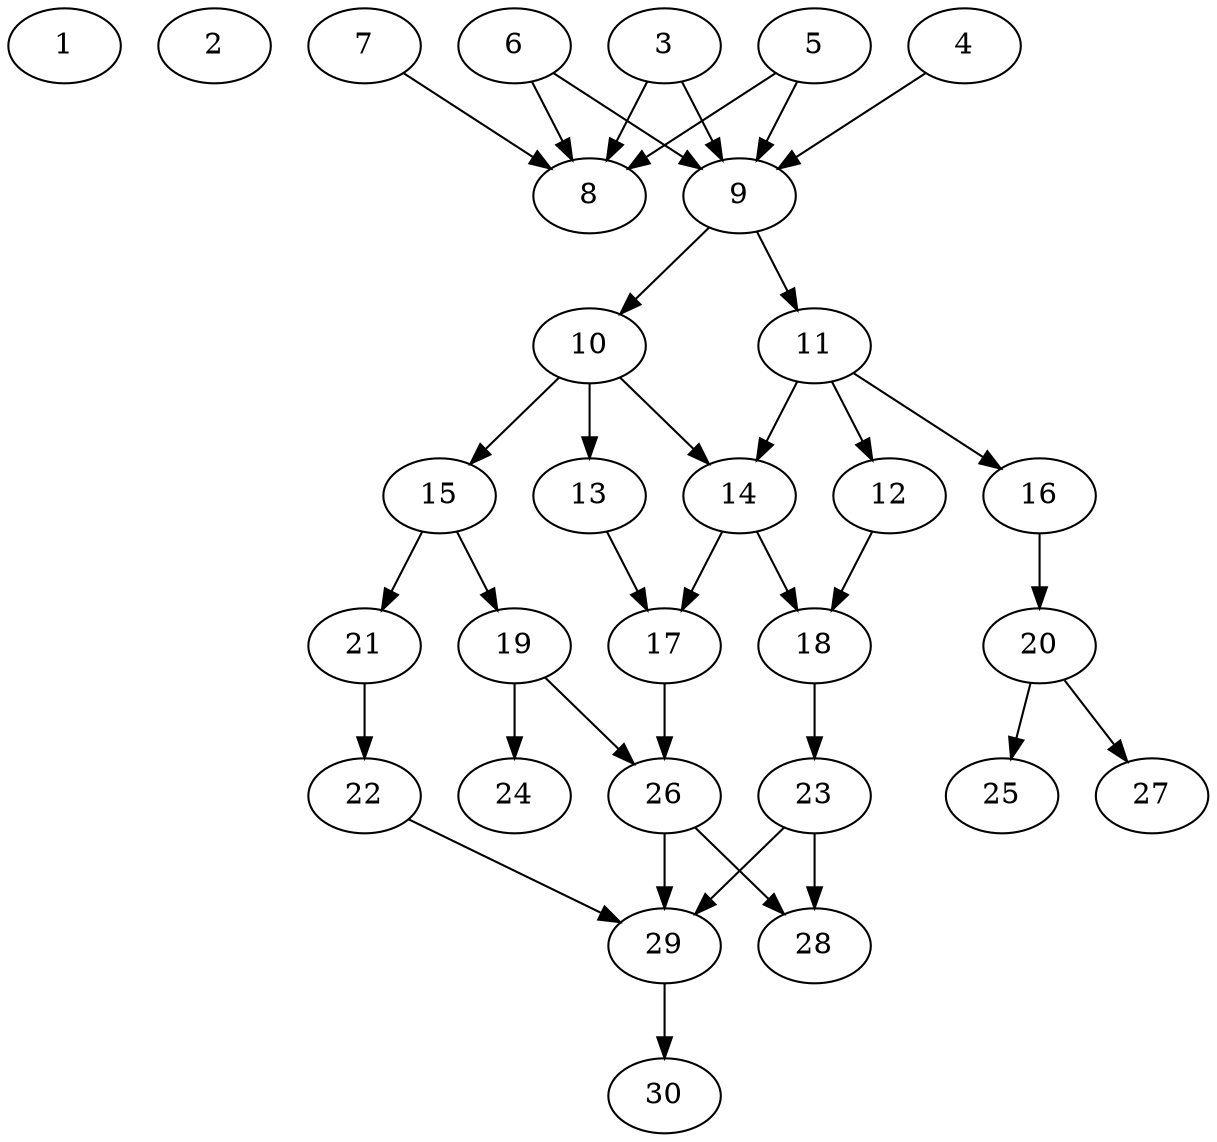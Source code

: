 // DAG (tier=2-normal, mode=data, n=30, ccr=0.403, fat=0.518, density=0.550, regular=0.408, jump=0.122, mindata=2097152, maxdata=16777216)
// DAG automatically generated by daggen at Sun Aug 24 16:33:34 2025
// /home/ermia/Project/Environments/daggen/bin/daggen --dot --ccr 0.403 --fat 0.518 --regular 0.408 --density 0.550 --jump 0.122 --mindata 2097152 --maxdata 16777216 -n 30 
digraph G {
  1 [size="479392735531334893568", alpha="0.18", expect_size="239696367765667446784"]
  2 [size="92342222098774080", alpha="0.04", expect_size="46171111049387040"]
  3 [size="2452213409249667055616", alpha="0.00", expect_size="1226106704624833527808"]
  3 -> 8 [size ="1454773882585088"]
  3 -> 9 [size ="1454773882585088"]
  4 [size="2154957285950298112", alpha="0.06", expect_size="1077478642975149056"]
  4 -> 9 [size ="771323454291968"]
  5 [size="203350678579968448", alpha="0.08", expect_size="101675339289984224"]
  5 -> 8 [size ="167162274643968"]
  5 -> 9 [size ="167162274643968"]
  6 [size="562636951589352374272", alpha="0.06", expect_size="281318475794676187136"]
  6 -> 8 [size ="545224656945152"]
  6 -> 9 [size ="545224656945152"]
  7 [size="6848472467383370", alpha="0.14", expect_size="3424236233691685"]
  7 -> 8 [size ="174812089548800"]
  8 [size="17099833508309554", alpha="0.13", expect_size="8549916754154777"]
  9 [size="25570835264942484", alpha="0.16", expect_size="12785417632471242"]
  9 -> 10 [size ="1111323626700800"]
  9 -> 11 [size ="1111323626700800"]
  10 [size="1467553056281082624", alpha="0.04", expect_size="733776528140541312"]
  10 -> 13 [size ="516531968540672"]
  10 -> 14 [size ="516531968540672"]
  10 -> 15 [size ="516531968540672"]
  11 [size="191408903865130549248", alpha="0.16", expect_size="95704451932565274624"]
  11 -> 12 [size ="265703991017472"]
  11 -> 14 [size ="265703991017472"]
  11 -> 16 [size ="265703991017472"]
  12 [size="1088027009916013824", alpha="0.11", expect_size="544013504958006912"]
  12 -> 18 [size ="474379137843200"]
  13 [size="45525603543439900672", alpha="0.10", expect_size="22762801771719950336"]
  13 -> 17 [size ="101998502346752"]
  14 [size="10633052930169138", alpha="0.10", expect_size="5316526465084569"]
  14 -> 17 [size ="339422549639168"]
  14 -> 18 [size ="339422549639168"]
  15 [size="5133826566255273984", alpha="0.05", expect_size="2566913283127636992"]
  15 -> 19 [size ="2147483648000000"]
  15 -> 21 [size ="2147483648000000"]
  16 [size="2946483645316235776", alpha="0.08", expect_size="1473241822658117888"]
  16 -> 20 [size ="1332621111984128"]
  17 [size="4253695072733136683008", alpha="0.07", expect_size="2126847536366568341504"]
  17 -> 26 [size ="2100233378988032"]
  18 [size="361128920601048832", alpha="0.12", expect_size="180564460300524416"]
  18 -> 23 [size ="422869729280000"]
  19 [size="51768221983446024", alpha="0.00", expect_size="25884110991723012"]
  19 -> 24 [size ="1062815964069888"]
  19 -> 26 [size ="1062815964069888"]
  20 [size="761556753764757536768", alpha="0.12", expect_size="380778376882378768384"]
  20 -> 25 [size ="667152067592192"]
  20 -> 27 [size ="667152067592192"]
  21 [size="1379457602905664651264", alpha="0.18", expect_size="689728801452832325632"]
  21 -> 22 [size ="991354293321728"]
  22 [size="117977514439620000", alpha="0.18", expect_size="58988757219810000"]
  22 -> 29 [size ="2020567364403200"]
  23 [size="1562084735561848848384", alpha="0.08", expect_size="781042367780924424192"]
  23 -> 28 [size ="1077026475737088"]
  23 -> 29 [size ="1077026475737088"]
  24 [size="2206244672803048", alpha="0.04", expect_size="1103122336401524"]
  25 [size="499810041856000000000", alpha="0.15", expect_size="249905020928000000000"]
  26 [size="92278739224680726528", alpha="0.16", expect_size="46139369612340363264"]
  26 -> 28 [size ="163364525309952"]
  26 -> 29 [size ="163364525309952"]
  27 [size="3048524081113595904000", alpha="0.06", expect_size="1524262040556797952000"]
  28 [size="5070987775849676", alpha="0.16", expect_size="2535493887924838"]
  29 [size="16208751360813372", alpha="0.17", expect_size="8104375680406686"]
  29 -> 30 [size ="1980151856365568"]
  30 [size="3619531740842626646016", alpha="0.11", expect_size="1809765870421313323008"]
}
